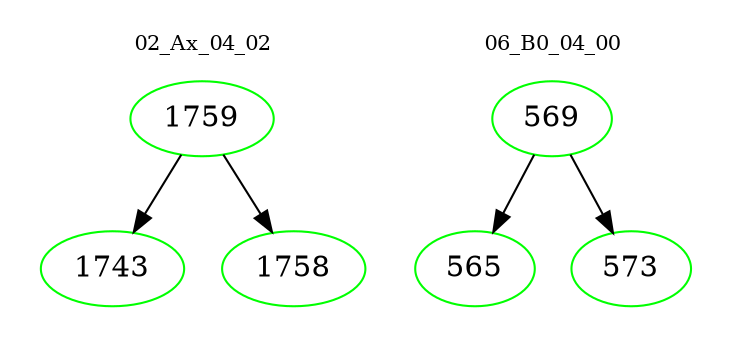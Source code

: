 digraph{
subgraph cluster_0 {
color = white
label = "02_Ax_04_02";
fontsize=10;
T0_1759 [label="1759", color="green"]
T0_1759 -> T0_1743 [color="black"]
T0_1743 [label="1743", color="green"]
T0_1759 -> T0_1758 [color="black"]
T0_1758 [label="1758", color="green"]
}
subgraph cluster_1 {
color = white
label = "06_B0_04_00";
fontsize=10;
T1_569 [label="569", color="green"]
T1_569 -> T1_565 [color="black"]
T1_565 [label="565", color="green"]
T1_569 -> T1_573 [color="black"]
T1_573 [label="573", color="green"]
}
}
